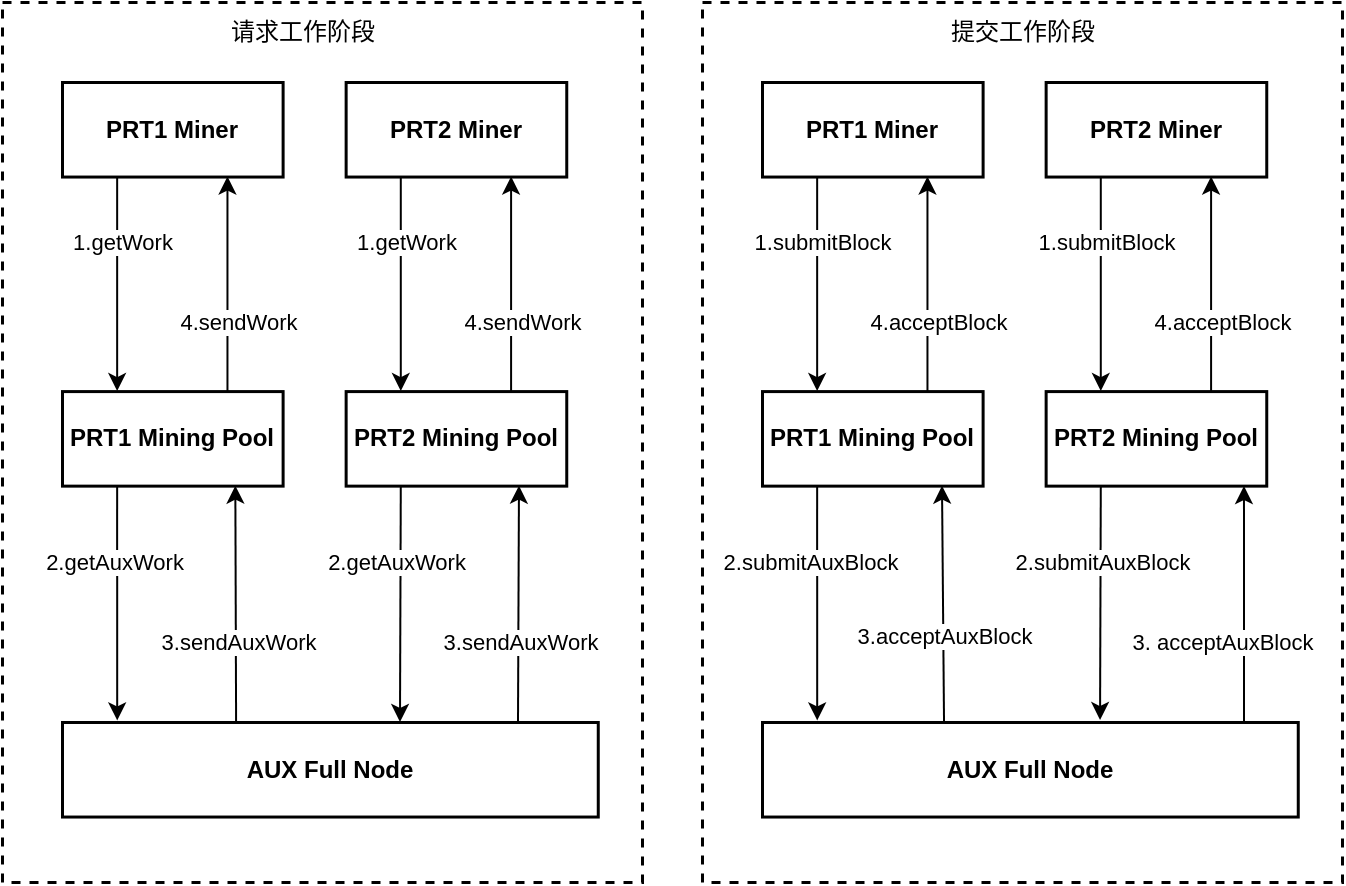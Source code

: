 <mxfile version="21.6.9" type="github">
  <diagram name="第 1 页" id="krieansei_4Xb3KfNLlZ">
    <mxGraphModel dx="904" dy="518" grid="1" gridSize="10" guides="1" tooltips="1" connect="1" arrows="1" fold="1" page="1" pageScale="1" pageWidth="827" pageHeight="1169" math="0" shadow="0">
      <root>
        <mxCell id="0" />
        <mxCell id="1" parent="0" />
        <mxCell id="og2Bs70uWcX77LBhhao9-63" value="" style="whiteSpace=wrap;html=1;fillColor=none;dashed=1;strokeWidth=1.5;" parent="1" vertex="1">
          <mxGeometry x="360" y="160" width="320" height="440" as="geometry" />
        </mxCell>
        <mxCell id="og2Bs70uWcX77LBhhao9-61" value="" style="whiteSpace=wrap;html=1;fillColor=none;dashed=1;strokeWidth=1.5;" parent="1" vertex="1">
          <mxGeometry x="10" y="160" width="320" height="440" as="geometry" />
        </mxCell>
        <mxCell id="og2Bs70uWcX77LBhhao9-51" value="" style="group;strokeWidth=1.5;" parent="1" vertex="1" connectable="0">
          <mxGeometry x="40" y="260" width="267.88" height="260" as="geometry" />
        </mxCell>
        <mxCell id="og2Bs70uWcX77LBhhao9-5" value="&lt;b&gt;PRT1 Mining Pool&lt;/b&gt;" style="whiteSpace=wrap;html=1;strokeWidth=1.5;" parent="og2Bs70uWcX77LBhhao9-51" vertex="1">
          <mxGeometry y="94.545" width="110.304" height="47.273" as="geometry" />
        </mxCell>
        <mxCell id="og2Bs70uWcX77LBhhao9-15" style="edgeStyle=none;rounded=0;orthogonalLoop=1;jettySize=auto;html=1;exitX=0.325;exitY=0.064;exitDx=0;exitDy=0;exitPerimeter=0;" parent="og2Bs70uWcX77LBhhao9-51" source="og2Bs70uWcX77LBhhao9-10" edge="1">
          <mxGeometry relative="1" as="geometry">
            <mxPoint x="86.683" y="212.727" as="sourcePoint" />
            <mxPoint x="86.667" y="141.818" as="targetPoint" />
          </mxGeometry>
        </mxCell>
        <mxCell id="og2Bs70uWcX77LBhhao9-16" value="3.sendAuxWork" style="edgeLabel;html=1;align=center;verticalAlign=middle;resizable=0;points=[];" parent="og2Bs70uWcX77LBhhao9-15" vertex="1" connectable="0">
          <mxGeometry x="-0.391" y="-1" relative="1" as="geometry">
            <mxPoint y="-6" as="offset" />
          </mxGeometry>
        </mxCell>
        <mxCell id="og2Bs70uWcX77LBhhao9-26" value="&lt;b&gt;PRT2 Mining Pool&lt;/b&gt;" style="whiteSpace=wrap;html=1;strokeWidth=1.5;" parent="og2Bs70uWcX77LBhhao9-51" vertex="1">
          <mxGeometry x="141.819" y="94.545" width="110.304" height="47.273" as="geometry" />
        </mxCell>
        <mxCell id="og2Bs70uWcX77LBhhao9-27" style="edgeStyle=none;rounded=0;orthogonalLoop=1;jettySize=auto;html=1;" parent="og2Bs70uWcX77LBhhao9-51" edge="1">
          <mxGeometry relative="1" as="geometry">
            <mxPoint x="228" y="260" as="sourcePoint" />
            <mxPoint x="228.486" y="141.818" as="targetPoint" />
          </mxGeometry>
        </mxCell>
        <mxCell id="og2Bs70uWcX77LBhhao9-28" value="3.sendAuxWork" style="edgeLabel;html=1;align=center;verticalAlign=middle;resizable=0;points=[];" parent="og2Bs70uWcX77LBhhao9-27" vertex="1" connectable="0">
          <mxGeometry x="-0.391" y="-1" relative="1" as="geometry">
            <mxPoint y="-4" as="offset" />
          </mxGeometry>
        </mxCell>
        <mxCell id="og2Bs70uWcX77LBhhao9-53" value="" style="group;strokeWidth=1.5;" parent="1" vertex="1" connectable="0">
          <mxGeometry x="390" y="260" width="267.88" height="260" as="geometry" />
        </mxCell>
        <mxCell id="og2Bs70uWcX77LBhhao9-37" value="&lt;b&gt;PRT1 Mining Pool&lt;/b&gt;" style="whiteSpace=wrap;html=1;strokeWidth=1.5;" parent="og2Bs70uWcX77LBhhao9-53" vertex="1">
          <mxGeometry y="94.545" width="110.304" height="47.273" as="geometry" />
        </mxCell>
        <mxCell id="og2Bs70uWcX77LBhhao9-48" value="&lt;b&gt;PRT2 Mining Pool&lt;/b&gt;" style="whiteSpace=wrap;html=1;strokeWidth=1.5;" parent="og2Bs70uWcX77LBhhao9-53" vertex="1">
          <mxGeometry x="141.819" y="94.545" width="110.304" height="47.273" as="geometry" />
        </mxCell>
        <mxCell id="og2Bs70uWcX77LBhhao9-55" style="edgeStyle=none;rounded=0;orthogonalLoop=1;jettySize=auto;html=1;exitX=0.25;exitY=0;exitDx=0;exitDy=0;entryX=0.598;entryY=1.004;entryDx=0;entryDy=0;entryPerimeter=0;" parent="og2Bs70uWcX77LBhhao9-53" edge="1">
          <mxGeometry relative="1" as="geometry">
            <mxPoint x="90.002" y="141.817" as="targetPoint" />
            <mxPoint x="91.01" y="259.807" as="sourcePoint" />
          </mxGeometry>
        </mxCell>
        <mxCell id="og2Bs70uWcX77LBhhao9-65" value="3.acceptAuxBlock" style="edgeLabel;html=1;align=center;verticalAlign=middle;resizable=0;points=[];" parent="og2Bs70uWcX77LBhhao9-55" vertex="1" connectable="0">
          <mxGeometry x="-0.274" relative="1" as="geometry">
            <mxPoint as="offset" />
          </mxGeometry>
        </mxCell>
        <mxCell id="og2Bs70uWcX77LBhhao9-58" style="edgeStyle=none;rounded=0;orthogonalLoop=1;jettySize=auto;html=1;exitX=0.25;exitY=0;exitDx=0;exitDy=0;entryX=0.899;entryY=1.004;entryDx=0;entryDy=0;entryPerimeter=0;" parent="og2Bs70uWcX77LBhhao9-53" target="og2Bs70uWcX77LBhhao9-48" edge="1">
          <mxGeometry relative="1" as="geometry">
            <mxPoint x="240.002" y="141.817" as="targetPoint" />
            <mxPoint x="241.01" y="259.807" as="sourcePoint" />
          </mxGeometry>
        </mxCell>
        <mxCell id="og2Bs70uWcX77LBhhao9-66" value="3.&amp;nbsp;acceptAuxBlock" style="edgeLabel;html=1;align=center;verticalAlign=middle;resizable=0;points=[];" parent="og2Bs70uWcX77LBhhao9-58" vertex="1" connectable="0">
          <mxGeometry x="-0.409" y="-1" relative="1" as="geometry">
            <mxPoint x="-12" y="-5" as="offset" />
          </mxGeometry>
        </mxCell>
        <mxCell id="og2Bs70uWcX77LBhhao9-21" value="&lt;b&gt;PRT2 Miner&lt;/b&gt;" style="whiteSpace=wrap;html=1;strokeWidth=1.5;" parent="1" vertex="1">
          <mxGeometry x="181.819" y="200" width="110.304" height="47.273" as="geometry" />
        </mxCell>
        <mxCell id="og2Bs70uWcX77LBhhao9-24" style="edgeStyle=none;rounded=0;orthogonalLoop=1;jettySize=auto;html=1;exitX=0.75;exitY=0;exitDx=0;exitDy=0;entryX=0.75;entryY=1;entryDx=0;entryDy=0;" parent="1" source="og2Bs70uWcX77LBhhao9-26" target="og2Bs70uWcX77LBhhao9-21" edge="1">
          <mxGeometry relative="1" as="geometry" />
        </mxCell>
        <mxCell id="og2Bs70uWcX77LBhhao9-25" value="4.sendWork" style="edgeLabel;html=1;align=center;verticalAlign=middle;resizable=0;points=[];" parent="og2Bs70uWcX77LBhhao9-24" vertex="1" connectable="0">
          <mxGeometry x="0.133" y="-1" relative="1" as="geometry">
            <mxPoint x="4" y="26" as="offset" />
          </mxGeometry>
        </mxCell>
        <mxCell id="og2Bs70uWcX77LBhhao9-19" style="edgeStyle=none;rounded=0;orthogonalLoop=1;jettySize=auto;html=1;exitX=0.25;exitY=1;exitDx=0;exitDy=0;entryX=0.25;entryY=0;entryDx=0;entryDy=0;" parent="1" source="og2Bs70uWcX77LBhhao9-21" target="og2Bs70uWcX77LBhhao9-26" edge="1">
          <mxGeometry relative="1" as="geometry" />
        </mxCell>
        <mxCell id="og2Bs70uWcX77LBhhao9-20" value="1.getWork" style="edgeLabel;html=1;align=center;verticalAlign=middle;resizable=0;points=[];" parent="og2Bs70uWcX77LBhhao9-19" vertex="1" connectable="0">
          <mxGeometry x="-0.167" y="2" relative="1" as="geometry">
            <mxPoint y="-12" as="offset" />
          </mxGeometry>
        </mxCell>
        <mxCell id="og2Bs70uWcX77LBhhao9-3" value="&lt;b&gt;PRT1 Miner&lt;/b&gt;" style="whiteSpace=wrap;html=1;strokeWidth=1.5;" parent="1" vertex="1">
          <mxGeometry x="40" y="200" width="110.304" height="47.273" as="geometry" />
        </mxCell>
        <mxCell id="og2Bs70uWcX77LBhhao9-17" style="edgeStyle=none;rounded=0;orthogonalLoop=1;jettySize=auto;html=1;exitX=0.75;exitY=0;exitDx=0;exitDy=0;entryX=0.75;entryY=1;entryDx=0;entryDy=0;" parent="1" source="og2Bs70uWcX77LBhhao9-5" target="og2Bs70uWcX77LBhhao9-3" edge="1">
          <mxGeometry relative="1" as="geometry" />
        </mxCell>
        <mxCell id="og2Bs70uWcX77LBhhao9-18" value="4.sendWork" style="edgeLabel;html=1;align=center;verticalAlign=middle;resizable=0;points=[];" parent="og2Bs70uWcX77LBhhao9-17" vertex="1" connectable="0">
          <mxGeometry x="0.133" y="-1" relative="1" as="geometry">
            <mxPoint x="4" y="26" as="offset" />
          </mxGeometry>
        </mxCell>
        <mxCell id="og2Bs70uWcX77LBhhao9-7" style="edgeStyle=none;rounded=0;orthogonalLoop=1;jettySize=auto;html=1;exitX=0.25;exitY=1;exitDx=0;exitDy=0;entryX=0.25;entryY=0;entryDx=0;entryDy=0;" parent="1" source="og2Bs70uWcX77LBhhao9-3" target="og2Bs70uWcX77LBhhao9-5" edge="1">
          <mxGeometry relative="1" as="geometry" />
        </mxCell>
        <mxCell id="og2Bs70uWcX77LBhhao9-8" value="1.getWork" style="edgeLabel;html=1;align=center;verticalAlign=middle;resizable=0;points=[];" parent="og2Bs70uWcX77LBhhao9-7" vertex="1" connectable="0">
          <mxGeometry x="-0.167" y="2" relative="1" as="geometry">
            <mxPoint y="-12" as="offset" />
          </mxGeometry>
        </mxCell>
        <mxCell id="og2Bs70uWcX77LBhhao9-10" value="&lt;b&gt;AUX Full Node&lt;/b&gt;" style="whiteSpace=wrap;html=1;strokeWidth=1.5;" parent="1" vertex="1">
          <mxGeometry x="40" y="519.997" width="267.88" height="47.273" as="geometry" />
        </mxCell>
        <mxCell id="og2Bs70uWcX77LBhhao9-12" style="edgeStyle=none;rounded=0;orthogonalLoop=1;jettySize=auto;html=1;exitX=0.25;exitY=1;exitDx=0;exitDy=0;entryX=0.103;entryY=-0.017;entryDx=0;entryDy=0;entryPerimeter=0;" parent="1" source="og2Bs70uWcX77LBhhao9-5" target="og2Bs70uWcX77LBhhao9-10" edge="1">
          <mxGeometry relative="1" as="geometry" />
        </mxCell>
        <mxCell id="og2Bs70uWcX77LBhhao9-13" value="2.getAuxWork" style="edgeLabel;html=1;align=center;verticalAlign=middle;resizable=0;points=[];" parent="og2Bs70uWcX77LBhhao9-12" vertex="1" connectable="0">
          <mxGeometry x="-0.171" y="-2" relative="1" as="geometry">
            <mxPoint y="-11" as="offset" />
          </mxGeometry>
        </mxCell>
        <mxCell id="og2Bs70uWcX77LBhhao9-32" value="&lt;b&gt;PRT1 Miner&lt;/b&gt;" style="whiteSpace=wrap;html=1;strokeWidth=1.5;" parent="1" vertex="1">
          <mxGeometry x="390" y="200" width="110.304" height="47.273" as="geometry" />
        </mxCell>
        <mxCell id="og2Bs70uWcX77LBhhao9-35" style="edgeStyle=none;rounded=0;orthogonalLoop=1;jettySize=auto;html=1;exitX=0.75;exitY=0;exitDx=0;exitDy=0;entryX=0.75;entryY=1;entryDx=0;entryDy=0;" parent="1" source="og2Bs70uWcX77LBhhao9-37" target="og2Bs70uWcX77LBhhao9-32" edge="1">
          <mxGeometry relative="1" as="geometry" />
        </mxCell>
        <mxCell id="og2Bs70uWcX77LBhhao9-36" value="4.acceptBlock" style="edgeLabel;html=1;align=center;verticalAlign=middle;resizable=0;points=[];" parent="og2Bs70uWcX77LBhhao9-35" vertex="1" connectable="0">
          <mxGeometry x="0.133" y="-1" relative="1" as="geometry">
            <mxPoint x="4" y="26" as="offset" />
          </mxGeometry>
        </mxCell>
        <mxCell id="og2Bs70uWcX77LBhhao9-30" style="edgeStyle=none;rounded=0;orthogonalLoop=1;jettySize=auto;html=1;exitX=0.25;exitY=1;exitDx=0;exitDy=0;entryX=0.25;entryY=0;entryDx=0;entryDy=0;" parent="1" source="og2Bs70uWcX77LBhhao9-32" target="og2Bs70uWcX77LBhhao9-37" edge="1">
          <mxGeometry relative="1" as="geometry" />
        </mxCell>
        <mxCell id="og2Bs70uWcX77LBhhao9-31" value="1.submitBlock" style="edgeLabel;html=1;align=center;verticalAlign=middle;resizable=0;points=[];" parent="og2Bs70uWcX77LBhhao9-30" vertex="1" connectable="0">
          <mxGeometry x="-0.167" y="2" relative="1" as="geometry">
            <mxPoint y="-12" as="offset" />
          </mxGeometry>
        </mxCell>
        <mxCell id="og2Bs70uWcX77LBhhao9-43" value="&lt;b&gt;PRT2 Miner&lt;/b&gt;" style="whiteSpace=wrap;html=1;strokeWidth=1.5;" parent="1" vertex="1">
          <mxGeometry x="531.819" y="200" width="110.304" height="47.273" as="geometry" />
        </mxCell>
        <mxCell id="og2Bs70uWcX77LBhhao9-46" style="edgeStyle=none;rounded=0;orthogonalLoop=1;jettySize=auto;html=1;exitX=0.75;exitY=0;exitDx=0;exitDy=0;entryX=0.75;entryY=1;entryDx=0;entryDy=0;" parent="1" source="og2Bs70uWcX77LBhhao9-48" target="og2Bs70uWcX77LBhhao9-43" edge="1">
          <mxGeometry relative="1" as="geometry" />
        </mxCell>
        <mxCell id="og2Bs70uWcX77LBhhao9-47" value="4.acceptBlock" style="edgeLabel;html=1;align=center;verticalAlign=middle;resizable=0;points=[];" parent="og2Bs70uWcX77LBhhao9-46" vertex="1" connectable="0">
          <mxGeometry x="0.133" y="-1" relative="1" as="geometry">
            <mxPoint x="4" y="26" as="offset" />
          </mxGeometry>
        </mxCell>
        <mxCell id="og2Bs70uWcX77LBhhao9-41" style="edgeStyle=none;rounded=0;orthogonalLoop=1;jettySize=auto;html=1;exitX=0.25;exitY=1;exitDx=0;exitDy=0;entryX=0.25;entryY=0;entryDx=0;entryDy=0;" parent="1" source="og2Bs70uWcX77LBhhao9-43" target="og2Bs70uWcX77LBhhao9-48" edge="1">
          <mxGeometry relative="1" as="geometry" />
        </mxCell>
        <mxCell id="og2Bs70uWcX77LBhhao9-42" value="1.submitBlock" style="edgeLabel;html=1;align=center;verticalAlign=middle;resizable=0;points=[];" parent="og2Bs70uWcX77LBhhao9-41" vertex="1" connectable="0">
          <mxGeometry x="-0.167" y="2" relative="1" as="geometry">
            <mxPoint y="-12" as="offset" />
          </mxGeometry>
        </mxCell>
        <mxCell id="og2Bs70uWcX77LBhhao9-40" value="&lt;b&gt;AUX Full Node&lt;/b&gt;" style="whiteSpace=wrap;html=1;strokeWidth=1.5;" parent="1" vertex="1">
          <mxGeometry x="390" y="519.997" width="267.88" height="47.273" as="geometry" />
        </mxCell>
        <mxCell id="og2Bs70uWcX77LBhhao9-33" style="edgeStyle=none;rounded=0;orthogonalLoop=1;jettySize=auto;html=1;exitX=0.25;exitY=1;exitDx=0;exitDy=0;entryX=0.103;entryY=-0.017;entryDx=0;entryDy=0;entryPerimeter=0;" parent="1" source="og2Bs70uWcX77LBhhao9-37" target="og2Bs70uWcX77LBhhao9-40" edge="1">
          <mxGeometry relative="1" as="geometry" />
        </mxCell>
        <mxCell id="og2Bs70uWcX77LBhhao9-34" value="2.submitAuxBlock" style="edgeLabel;html=1;align=center;verticalAlign=middle;resizable=0;points=[];" parent="og2Bs70uWcX77LBhhao9-33" vertex="1" connectable="0">
          <mxGeometry x="-0.171" y="-2" relative="1" as="geometry">
            <mxPoint x="-2" y="-11" as="offset" />
          </mxGeometry>
        </mxCell>
        <mxCell id="og2Bs70uWcX77LBhhao9-22" style="edgeStyle=none;rounded=0;orthogonalLoop=1;jettySize=auto;html=1;exitX=0.25;exitY=1;exitDx=0;exitDy=0;" parent="1" source="og2Bs70uWcX77LBhhao9-26" edge="1">
          <mxGeometry relative="1" as="geometry">
            <mxPoint x="209" y="520" as="targetPoint" />
          </mxGeometry>
        </mxCell>
        <mxCell id="og2Bs70uWcX77LBhhao9-23" value="2.getAuxWork" style="edgeLabel;html=1;align=center;verticalAlign=middle;resizable=0;points=[];" parent="og2Bs70uWcX77LBhhao9-22" vertex="1" connectable="0">
          <mxGeometry x="-0.171" y="-2" relative="1" as="geometry">
            <mxPoint y="-11" as="offset" />
          </mxGeometry>
        </mxCell>
        <mxCell id="og2Bs70uWcX77LBhhao9-62" value="请求工作阶段" style="text;html=1;align=center;verticalAlign=middle;resizable=0;points=[];autosize=1;strokeColor=none;fillColor=none;" parent="1" vertex="1">
          <mxGeometry x="110" y="160" width="100" height="30" as="geometry" />
        </mxCell>
        <mxCell id="og2Bs70uWcX77LBhhao9-44" style="edgeStyle=none;rounded=0;orthogonalLoop=1;jettySize=auto;html=1;exitX=0.25;exitY=1;exitDx=0;exitDy=0;entryX=0.631;entryY=-0.021;entryDx=0;entryDy=0;entryPerimeter=0;" parent="1" source="og2Bs70uWcX77LBhhao9-48" target="og2Bs70uWcX77LBhhao9-40" edge="1">
          <mxGeometry relative="1" as="geometry">
            <mxPoint x="559" y="520" as="targetPoint" />
          </mxGeometry>
        </mxCell>
        <mxCell id="og2Bs70uWcX77LBhhao9-45" value="2.submitAuxBlock" style="edgeLabel;html=1;align=center;verticalAlign=middle;resizable=0;points=[];" parent="og2Bs70uWcX77LBhhao9-44" vertex="1" connectable="0">
          <mxGeometry x="-0.171" y="-2" relative="1" as="geometry">
            <mxPoint x="3" y="-11" as="offset" />
          </mxGeometry>
        </mxCell>
        <mxCell id="og2Bs70uWcX77LBhhao9-64" value="提交工作阶段" style="text;html=1;align=center;verticalAlign=middle;resizable=0;points=[];autosize=1;strokeColor=none;fillColor=none;" parent="1" vertex="1">
          <mxGeometry x="470" y="160" width="100" height="30" as="geometry" />
        </mxCell>
      </root>
    </mxGraphModel>
  </diagram>
</mxfile>
